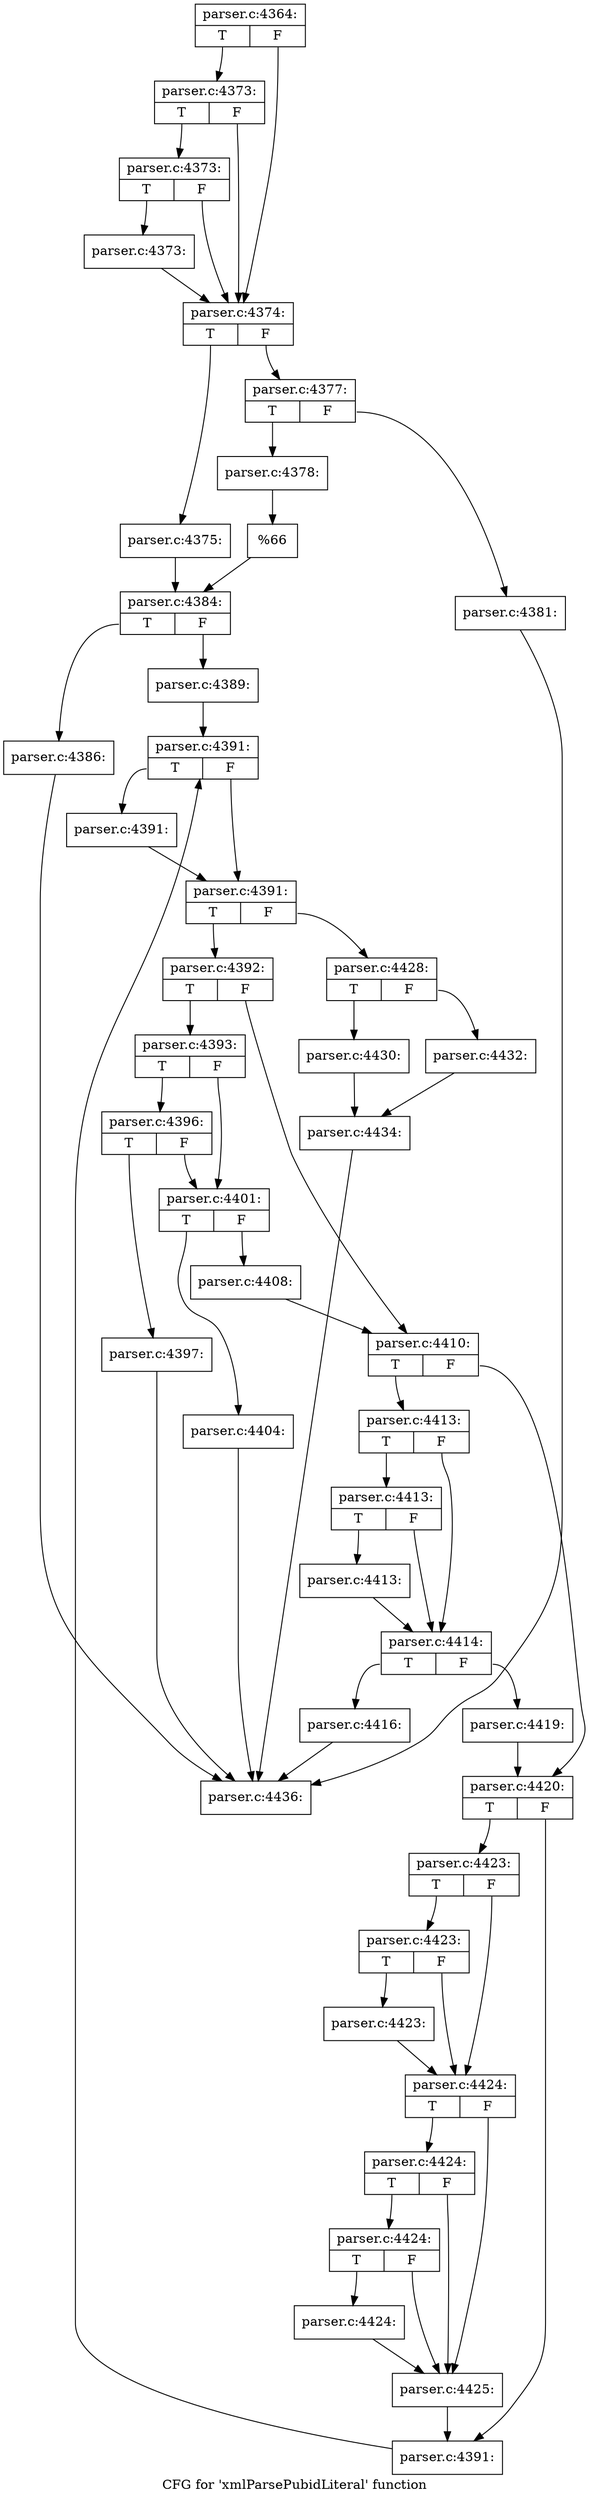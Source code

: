 digraph "CFG for 'xmlParsePubidLiteral' function" {
	label="CFG for 'xmlParsePubidLiteral' function";

	Node0x58fbc30 [shape=record,label="{parser.c:4364:|{<s0>T|<s1>F}}"];
	Node0x58fbc30:s0 -> Node0x58fda80;
	Node0x58fbc30:s1 -> Node0x58fd9b0;
	Node0x58fda80 [shape=record,label="{parser.c:4373:|{<s0>T|<s1>F}}"];
	Node0x58fda80:s0 -> Node0x58fda00;
	Node0x58fda80:s1 -> Node0x58fd9b0;
	Node0x58fda00 [shape=record,label="{parser.c:4373:|{<s0>T|<s1>F}}"];
	Node0x58fda00:s0 -> Node0x58fd960;
	Node0x58fda00:s1 -> Node0x58fd9b0;
	Node0x58fd960 [shape=record,label="{parser.c:4373:}"];
	Node0x58fd960 -> Node0x58fd9b0;
	Node0x58fd9b0 [shape=record,label="{parser.c:4374:|{<s0>T|<s1>F}}"];
	Node0x58fd9b0:s0 -> Node0x58fed50;
	Node0x58fd9b0:s1 -> Node0x58fedf0;
	Node0x58fed50 [shape=record,label="{parser.c:4375:}"];
	Node0x58fed50 -> Node0x58feda0;
	Node0x58fedf0 [shape=record,label="{parser.c:4377:|{<s0>T|<s1>F}}"];
	Node0x58fedf0:s0 -> Node0x58ff700;
	Node0x58fedf0:s1 -> Node0x58ff7a0;
	Node0x58ff700 [shape=record,label="{parser.c:4378:}"];
	Node0x58ff700 -> Node0x58ff750;
	Node0x58ff7a0 [shape=record,label="{parser.c:4381:}"];
	Node0x58ff7a0 -> Node0x58fbf60;
	Node0x58ff750 [shape=record,label="{%66}"];
	Node0x58ff750 -> Node0x58feda0;
	Node0x58feda0 [shape=record,label="{parser.c:4384:|{<s0>T|<s1>F}}"];
	Node0x58feda0:s0 -> Node0x5900960;
	Node0x58feda0:s1 -> Node0x59009b0;
	Node0x5900960 [shape=record,label="{parser.c:4386:}"];
	Node0x5900960 -> Node0x58fbf60;
	Node0x59009b0 [shape=record,label="{parser.c:4389:}"];
	Node0x59009b0 -> Node0x5901610;
	Node0x5901610 [shape=record,label="{parser.c:4391:|{<s0>T|<s1>F}}"];
	Node0x5901610:s0 -> Node0x5901900;
	Node0x5901610:s1 -> Node0x59018b0;
	Node0x5901900 [shape=record,label="{parser.c:4391:}"];
	Node0x5901900 -> Node0x59018b0;
	Node0x59018b0 [shape=record,label="{parser.c:4391:|{<s0>T|<s1>F}}"];
	Node0x59018b0:s0 -> Node0x59020c0;
	Node0x59018b0:s1 -> Node0x5901830;
	Node0x59020c0 [shape=record,label="{parser.c:4392:|{<s0>T|<s1>F}}"];
	Node0x59020c0:s0 -> Node0x59022b0;
	Node0x59020c0:s1 -> Node0x5902300;
	Node0x59022b0 [shape=record,label="{parser.c:4393:|{<s0>T|<s1>F}}"];
	Node0x59022b0:s0 -> Node0x5902b10;
	Node0x59022b0:s1 -> Node0x5902ac0;
	Node0x5902b10 [shape=record,label="{parser.c:4396:|{<s0>T|<s1>F}}"];
	Node0x5902b10:s0 -> Node0x5902a70;
	Node0x5902b10:s1 -> Node0x5902ac0;
	Node0x5902a70 [shape=record,label="{parser.c:4397:}"];
	Node0x5902a70 -> Node0x58fbf60;
	Node0x5902ac0 [shape=record,label="{parser.c:4401:|{<s0>T|<s1>F}}"];
	Node0x5902ac0:s0 -> Node0x5904010;
	Node0x5902ac0:s1 -> Node0x5904060;
	Node0x5904010 [shape=record,label="{parser.c:4404:}"];
	Node0x5904010 -> Node0x58fbf60;
	Node0x5904060 [shape=record,label="{parser.c:4408:}"];
	Node0x5904060 -> Node0x5902300;
	Node0x5902300 [shape=record,label="{parser.c:4410:|{<s0>T|<s1>F}}"];
	Node0x5902300:s0 -> Node0x5905170;
	Node0x5902300:s1 -> Node0x59051c0;
	Node0x5905170 [shape=record,label="{parser.c:4413:|{<s0>T|<s1>F}}"];
	Node0x5905170:s0 -> Node0x59055f0;
	Node0x5905170:s1 -> Node0x59055a0;
	Node0x59055f0 [shape=record,label="{parser.c:4413:|{<s0>T|<s1>F}}"];
	Node0x59055f0:s0 -> Node0x5905550;
	Node0x59055f0:s1 -> Node0x59055a0;
	Node0x5905550 [shape=record,label="{parser.c:4413:}"];
	Node0x5905550 -> Node0x59055a0;
	Node0x59055a0 [shape=record,label="{parser.c:4414:|{<s0>T|<s1>F}}"];
	Node0x59055a0:s0 -> Node0x5906290;
	Node0x59055a0:s1 -> Node0x59062e0;
	Node0x5906290 [shape=record,label="{parser.c:4416:}"];
	Node0x5906290 -> Node0x58fbf60;
	Node0x59062e0 [shape=record,label="{parser.c:4419:}"];
	Node0x59062e0 -> Node0x59051c0;
	Node0x59051c0 [shape=record,label="{parser.c:4420:|{<s0>T|<s1>F}}"];
	Node0x59051c0:s0 -> Node0x59070d0;
	Node0x59051c0:s1 -> Node0x5907120;
	Node0x59070d0 [shape=record,label="{parser.c:4423:|{<s0>T|<s1>F}}"];
	Node0x59070d0:s0 -> Node0x59075b0;
	Node0x59070d0:s1 -> Node0x5907560;
	Node0x59075b0 [shape=record,label="{parser.c:4423:|{<s0>T|<s1>F}}"];
	Node0x59075b0:s0 -> Node0x5907510;
	Node0x59075b0:s1 -> Node0x5907560;
	Node0x5907510 [shape=record,label="{parser.c:4423:}"];
	Node0x5907510 -> Node0x5907560;
	Node0x5907560 [shape=record,label="{parser.c:4424:|{<s0>T|<s1>F}}"];
	Node0x5907560:s0 -> Node0x5908230;
	Node0x5907560:s1 -> Node0x5908160;
	Node0x5908230 [shape=record,label="{parser.c:4424:|{<s0>T|<s1>F}}"];
	Node0x5908230:s0 -> Node0x59081b0;
	Node0x5908230:s1 -> Node0x5908160;
	Node0x59081b0 [shape=record,label="{parser.c:4424:|{<s0>T|<s1>F}}"];
	Node0x59081b0:s0 -> Node0x5908110;
	Node0x59081b0:s1 -> Node0x5908160;
	Node0x5908110 [shape=record,label="{parser.c:4424:}"];
	Node0x5908110 -> Node0x5908160;
	Node0x5908160 [shape=record,label="{parser.c:4425:}"];
	Node0x5908160 -> Node0x5907120;
	Node0x5907120 [shape=record,label="{parser.c:4391:}"];
	Node0x5907120 -> Node0x5901610;
	Node0x5901830 [shape=record,label="{parser.c:4428:|{<s0>T|<s1>F}}"];
	Node0x5901830:s0 -> Node0x5909d40;
	Node0x5901830:s1 -> Node0x5909de0;
	Node0x5909d40 [shape=record,label="{parser.c:4430:}"];
	Node0x5909d40 -> Node0x5909d90;
	Node0x5909de0 [shape=record,label="{parser.c:4432:}"];
	Node0x5909de0 -> Node0x5909d90;
	Node0x5909d90 [shape=record,label="{parser.c:4434:}"];
	Node0x5909d90 -> Node0x58fbf60;
	Node0x58fbf60 [shape=record,label="{parser.c:4436:}"];
}
